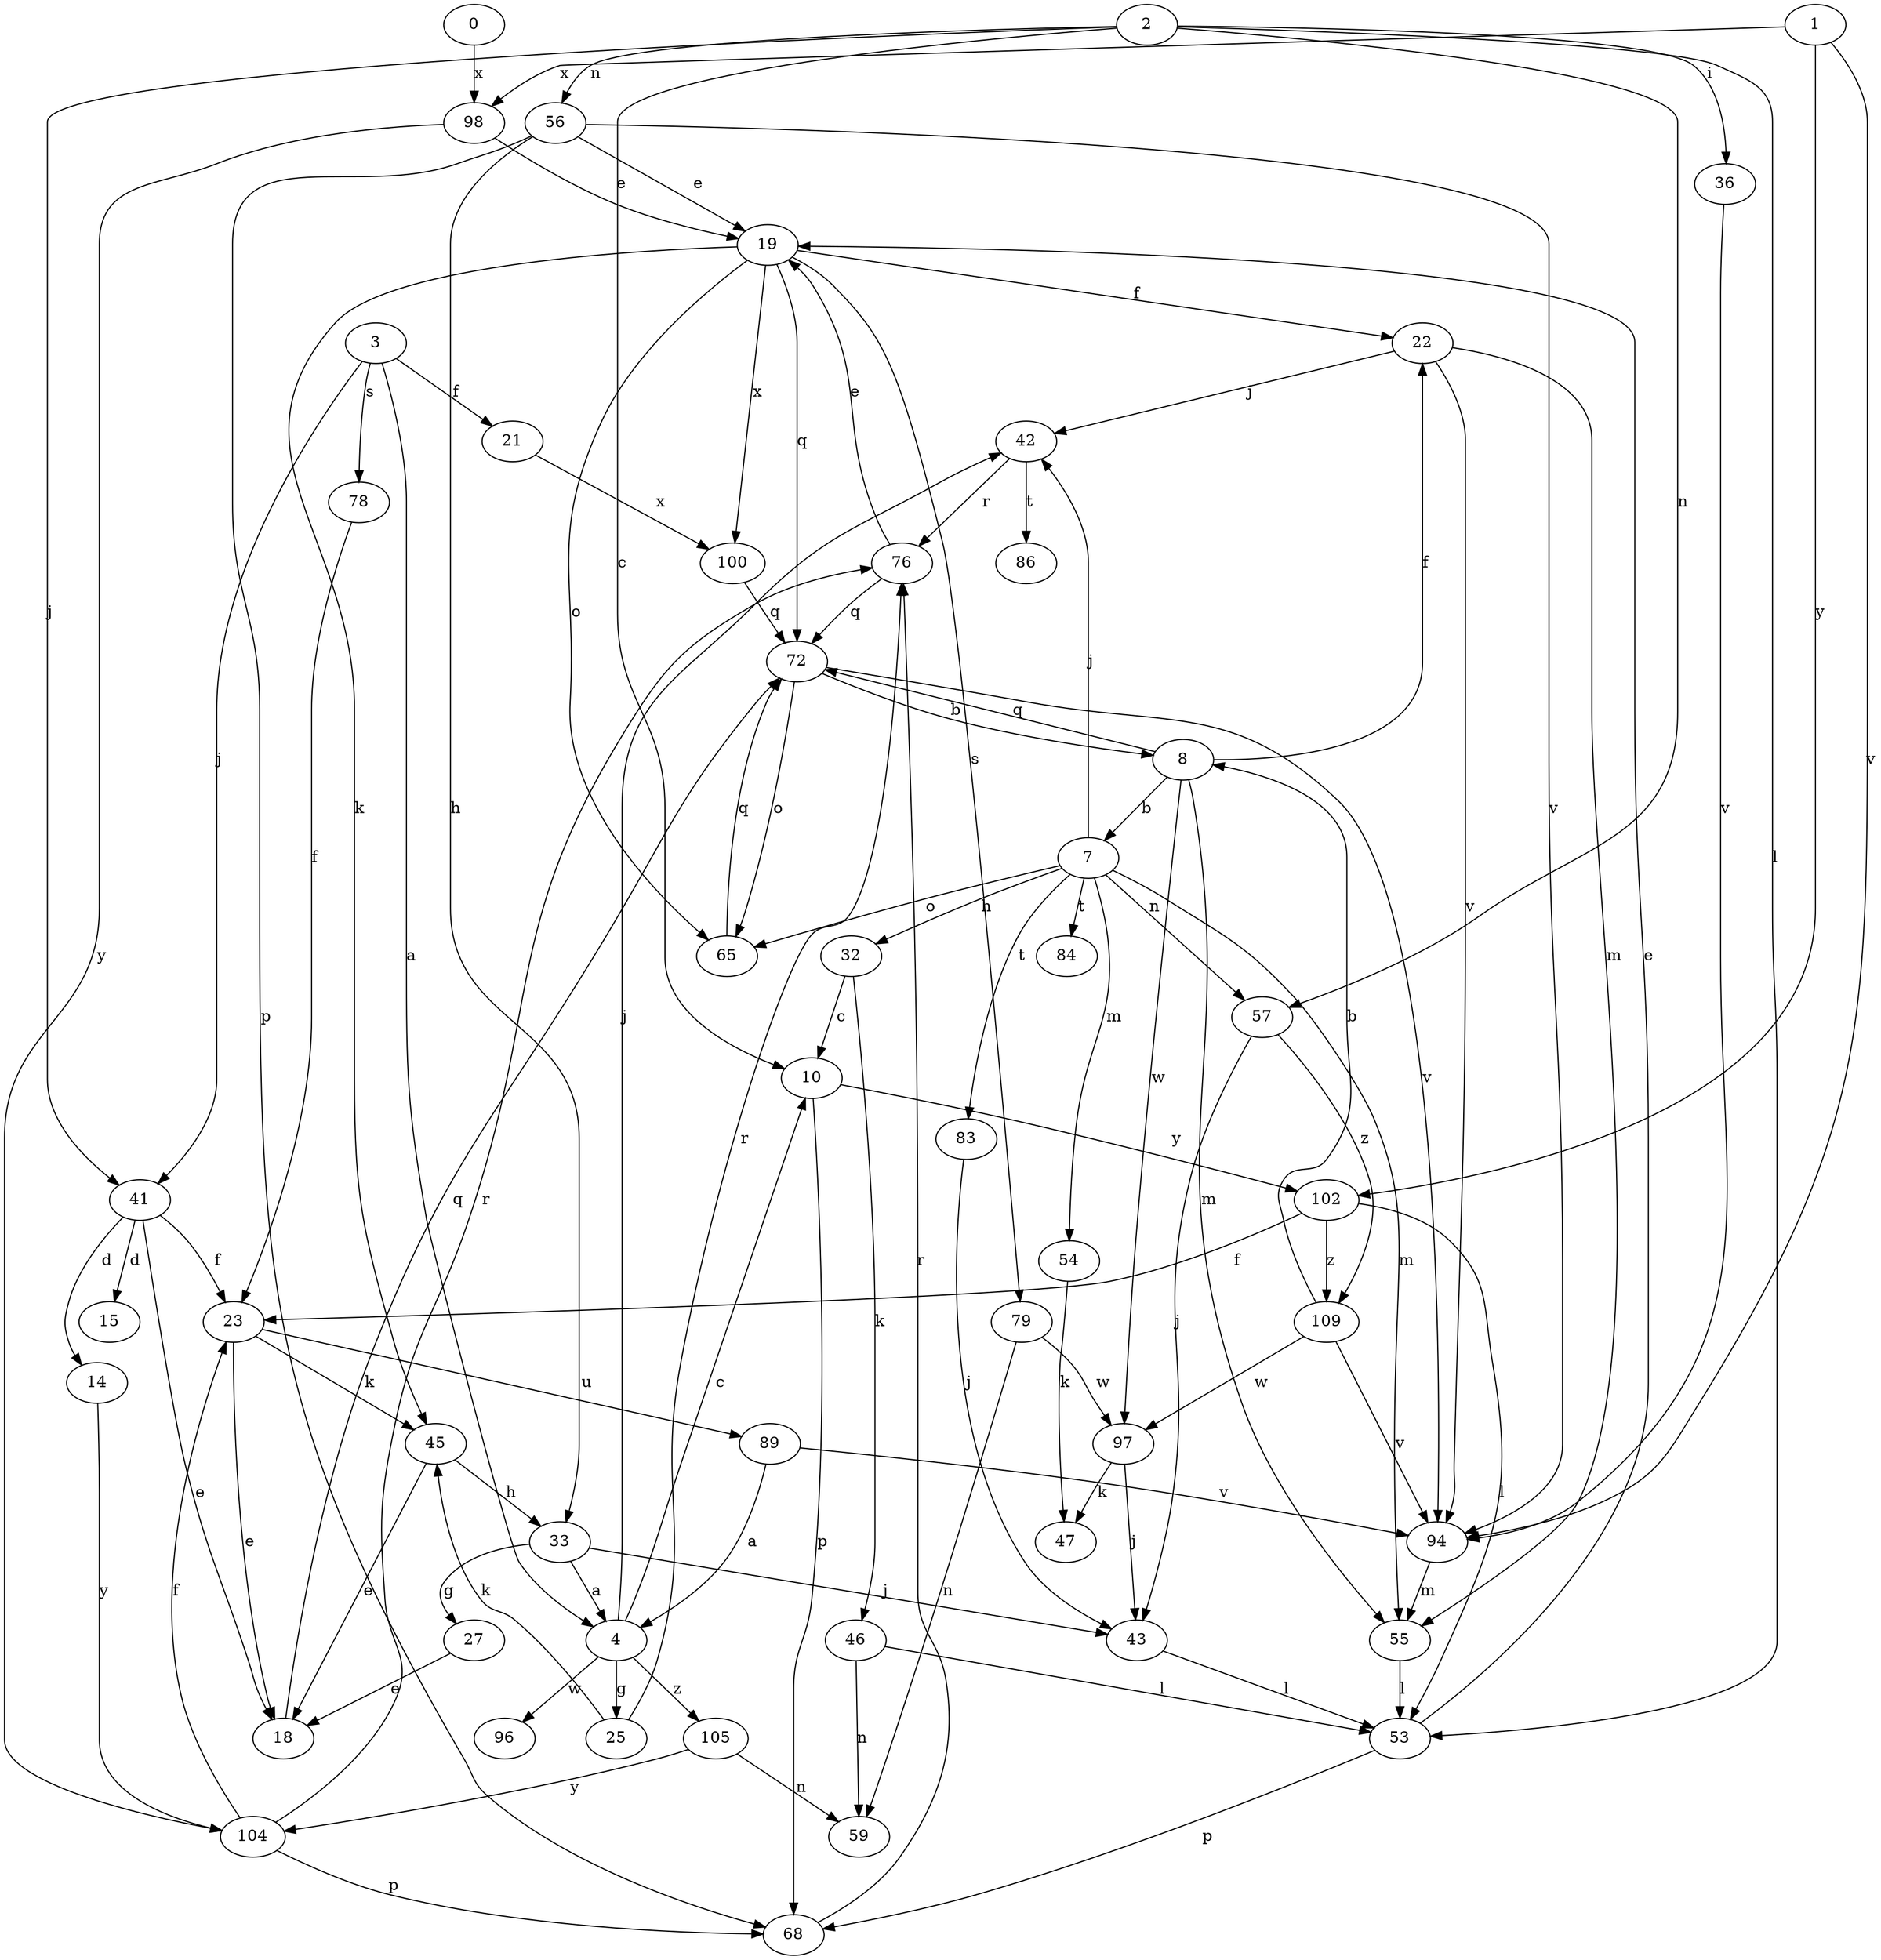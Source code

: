 strict digraph  {
0;
1;
2;
3;
4;
7;
8;
10;
14;
15;
18;
19;
21;
22;
23;
25;
27;
32;
33;
36;
41;
42;
43;
45;
46;
47;
53;
54;
55;
56;
57;
59;
65;
68;
72;
76;
78;
79;
83;
84;
86;
89;
94;
96;
97;
98;
100;
102;
104;
105;
109;
0 -> 98  [label=x];
1 -> 94  [label=v];
1 -> 98  [label=x];
1 -> 102  [label=y];
2 -> 10  [label=c];
2 -> 36  [label=i];
2 -> 41  [label=j];
2 -> 53  [label=l];
2 -> 56  [label=n];
2 -> 57  [label=n];
3 -> 4  [label=a];
3 -> 21  [label=f];
3 -> 41  [label=j];
3 -> 78  [label=s];
4 -> 10  [label=c];
4 -> 25  [label=g];
4 -> 42  [label=j];
4 -> 96  [label=w];
4 -> 105  [label=z];
7 -> 32  [label=h];
7 -> 42  [label=j];
7 -> 54  [label=m];
7 -> 55  [label=m];
7 -> 57  [label=n];
7 -> 65  [label=o];
7 -> 83  [label=t];
7 -> 84  [label=t];
8 -> 7  [label=b];
8 -> 22  [label=f];
8 -> 55  [label=m];
8 -> 72  [label=q];
8 -> 97  [label=w];
10 -> 68  [label=p];
10 -> 102  [label=y];
14 -> 104  [label=y];
18 -> 72  [label=q];
19 -> 22  [label=f];
19 -> 45  [label=k];
19 -> 65  [label=o];
19 -> 72  [label=q];
19 -> 79  [label=s];
19 -> 100  [label=x];
21 -> 100  [label=x];
22 -> 42  [label=j];
22 -> 55  [label=m];
22 -> 94  [label=v];
23 -> 18  [label=e];
23 -> 45  [label=k];
23 -> 89  [label=u];
25 -> 45  [label=k];
25 -> 76  [label=r];
27 -> 18  [label=e];
32 -> 10  [label=c];
32 -> 46  [label=k];
33 -> 4  [label=a];
33 -> 27  [label=g];
33 -> 43  [label=j];
36 -> 94  [label=v];
41 -> 14  [label=d];
41 -> 15  [label=d];
41 -> 18  [label=e];
41 -> 23  [label=f];
42 -> 76  [label=r];
42 -> 86  [label=t];
43 -> 53  [label=l];
45 -> 18  [label=e];
45 -> 33  [label=h];
46 -> 53  [label=l];
46 -> 59  [label=n];
53 -> 19  [label=e];
53 -> 68  [label=p];
54 -> 47  [label=k];
55 -> 53  [label=l];
56 -> 19  [label=e];
56 -> 33  [label=h];
56 -> 68  [label=p];
56 -> 94  [label=v];
57 -> 43  [label=j];
57 -> 109  [label=z];
65 -> 72  [label=q];
68 -> 76  [label=r];
72 -> 8  [label=b];
72 -> 65  [label=o];
72 -> 94  [label=v];
76 -> 19  [label=e];
76 -> 72  [label=q];
78 -> 23  [label=f];
79 -> 59  [label=n];
79 -> 97  [label=w];
83 -> 43  [label=j];
89 -> 4  [label=a];
89 -> 94  [label=v];
94 -> 55  [label=m];
97 -> 43  [label=j];
97 -> 47  [label=k];
98 -> 19  [label=e];
98 -> 104  [label=y];
100 -> 72  [label=q];
102 -> 23  [label=f];
102 -> 53  [label=l];
102 -> 109  [label=z];
104 -> 23  [label=f];
104 -> 68  [label=p];
104 -> 76  [label=r];
105 -> 59  [label=n];
105 -> 104  [label=y];
109 -> 8  [label=b];
109 -> 94  [label=v];
109 -> 97  [label=w];
}
